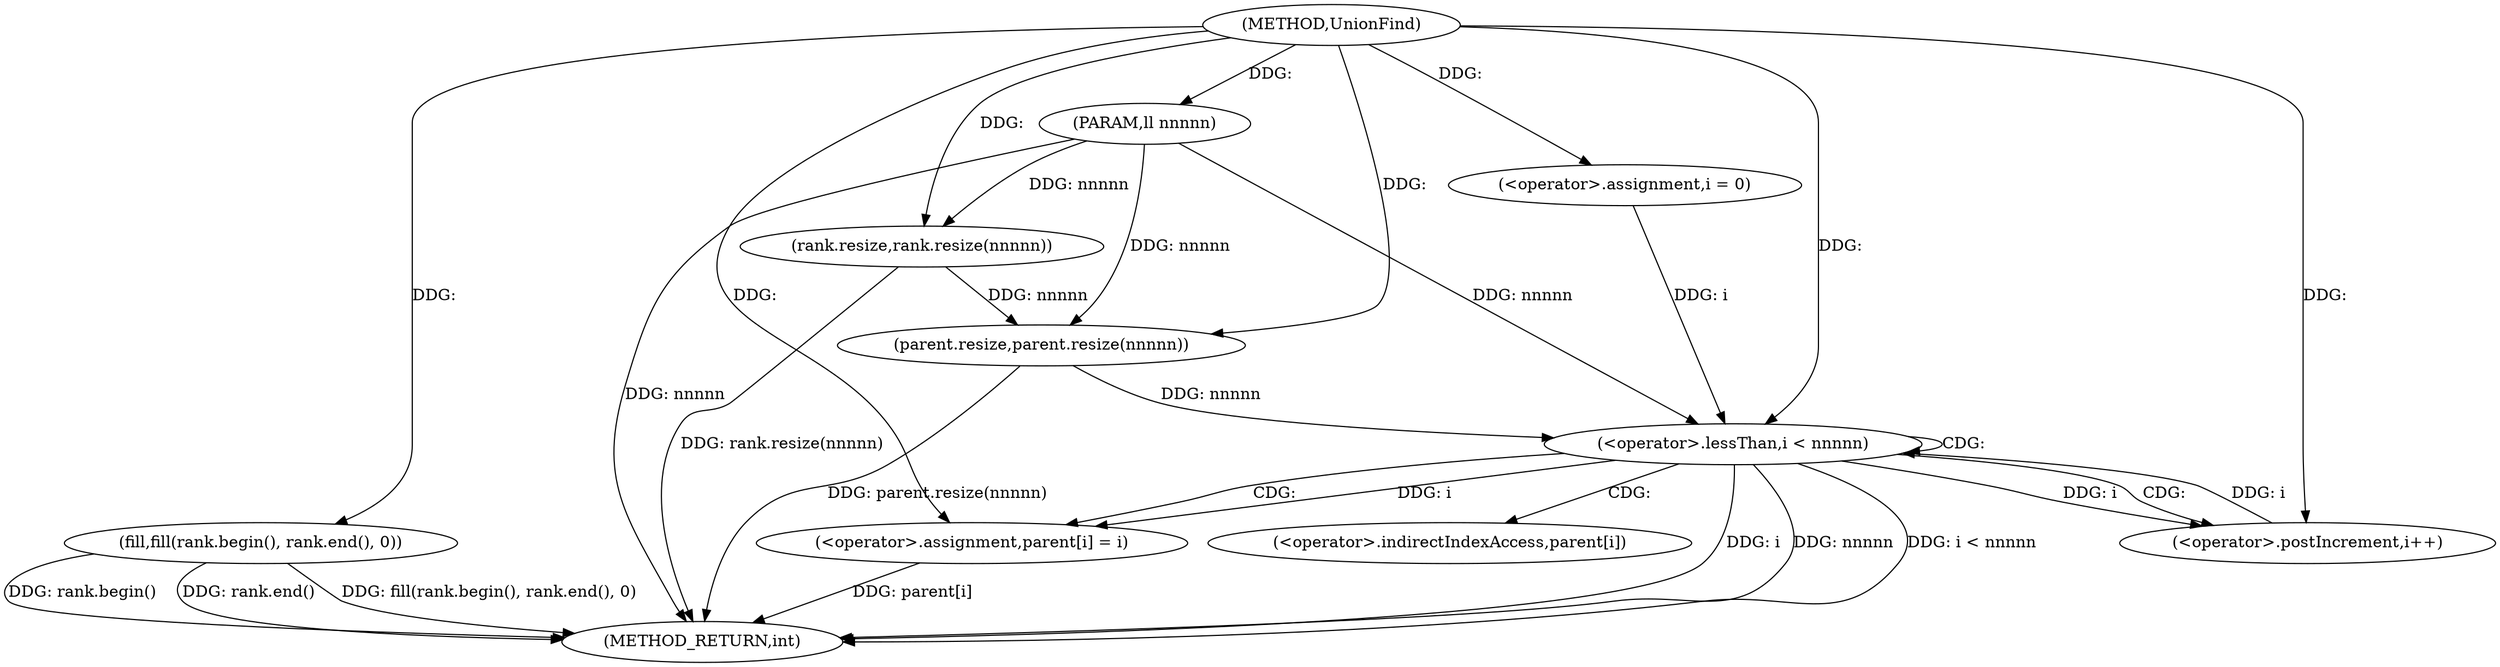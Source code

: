 digraph "UnionFind" {  
"1000279" [label = "(METHOD,UnionFind)" ]
"1000306" [label = "(METHOD_RETURN,int)" ]
"1000280" [label = "(PARAM,ll nnnnn)" ]
"1000282" [label = "(rank.resize,rank.resize(nnnnn))" ]
"1000284" [label = "(fill,fill(rank.begin(), rank.end(), 0))" ]
"1000288" [label = "(parent.resize,parent.resize(nnnnn))" ]
"1000292" [label = "(<operator>.assignment,i = 0)" ]
"1000295" [label = "(<operator>.lessThan,i < nnnnn)" ]
"1000298" [label = "(<operator>.postIncrement,i++)" ]
"1000301" [label = "(<operator>.assignment,parent[i] = i)" ]
"1000302" [label = "(<operator>.indirectIndexAccess,parent[i])" ]
  "1000280" -> "1000306"  [ label = "DDG: nnnnn"] 
  "1000282" -> "1000306"  [ label = "DDG: rank.resize(nnnnn)"] 
  "1000284" -> "1000306"  [ label = "DDG: rank.begin()"] 
  "1000284" -> "1000306"  [ label = "DDG: rank.end()"] 
  "1000284" -> "1000306"  [ label = "DDG: fill(rank.begin(), rank.end(), 0)"] 
  "1000288" -> "1000306"  [ label = "DDG: parent.resize(nnnnn)"] 
  "1000295" -> "1000306"  [ label = "DDG: i"] 
  "1000295" -> "1000306"  [ label = "DDG: nnnnn"] 
  "1000295" -> "1000306"  [ label = "DDG: i < nnnnn"] 
  "1000301" -> "1000306"  [ label = "DDG: parent[i]"] 
  "1000279" -> "1000280"  [ label = "DDG: "] 
  "1000280" -> "1000282"  [ label = "DDG: nnnnn"] 
  "1000279" -> "1000282"  [ label = "DDG: "] 
  "1000279" -> "1000284"  [ label = "DDG: "] 
  "1000282" -> "1000288"  [ label = "DDG: nnnnn"] 
  "1000280" -> "1000288"  [ label = "DDG: nnnnn"] 
  "1000279" -> "1000288"  [ label = "DDG: "] 
  "1000279" -> "1000292"  [ label = "DDG: "] 
  "1000292" -> "1000295"  [ label = "DDG: i"] 
  "1000298" -> "1000295"  [ label = "DDG: i"] 
  "1000279" -> "1000295"  [ label = "DDG: "] 
  "1000288" -> "1000295"  [ label = "DDG: nnnnn"] 
  "1000280" -> "1000295"  [ label = "DDG: nnnnn"] 
  "1000279" -> "1000298"  [ label = "DDG: "] 
  "1000295" -> "1000298"  [ label = "DDG: i"] 
  "1000295" -> "1000301"  [ label = "DDG: i"] 
  "1000279" -> "1000301"  [ label = "DDG: "] 
  "1000295" -> "1000302"  [ label = "CDG: "] 
  "1000295" -> "1000295"  [ label = "CDG: "] 
  "1000295" -> "1000298"  [ label = "CDG: "] 
  "1000295" -> "1000301"  [ label = "CDG: "] 
}
